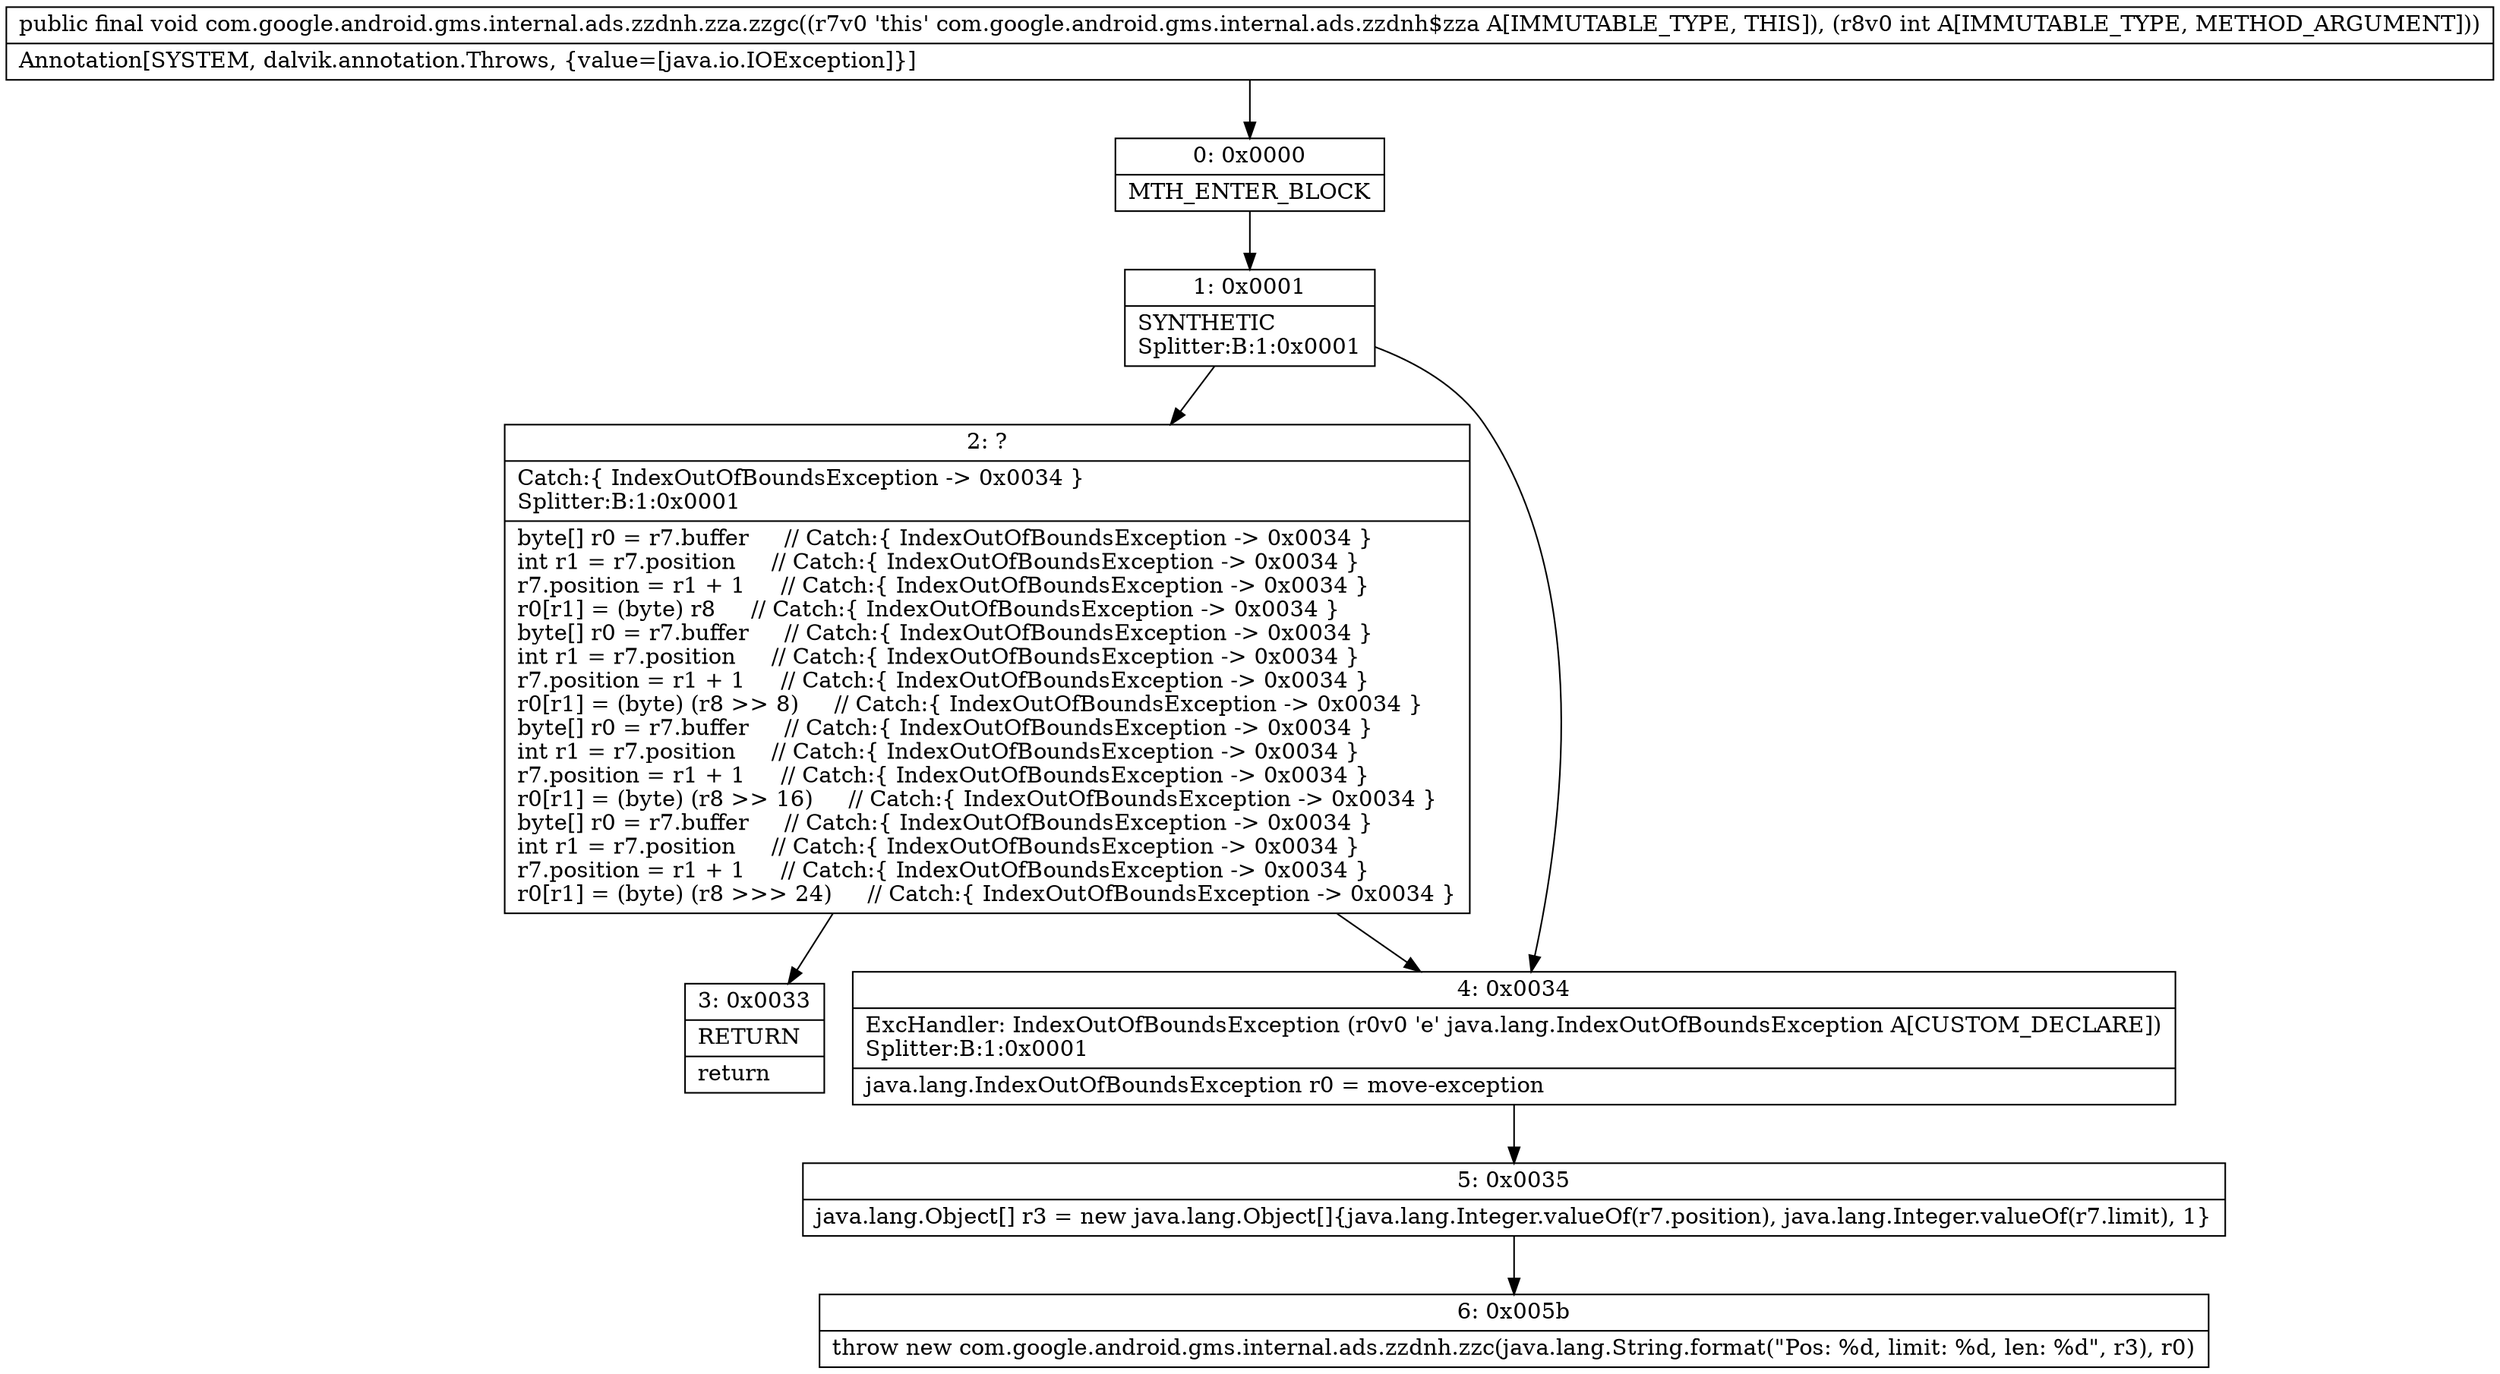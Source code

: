 digraph "CFG forcom.google.android.gms.internal.ads.zzdnh.zza.zzgc(I)V" {
Node_0 [shape=record,label="{0\:\ 0x0000|MTH_ENTER_BLOCK\l}"];
Node_1 [shape=record,label="{1\:\ 0x0001|SYNTHETIC\lSplitter:B:1:0x0001\l}"];
Node_2 [shape=record,label="{2\:\ ?|Catch:\{ IndexOutOfBoundsException \-\> 0x0034 \}\lSplitter:B:1:0x0001\l|byte[] r0 = r7.buffer     \/\/ Catch:\{ IndexOutOfBoundsException \-\> 0x0034 \}\lint r1 = r7.position     \/\/ Catch:\{ IndexOutOfBoundsException \-\> 0x0034 \}\lr7.position = r1 + 1     \/\/ Catch:\{ IndexOutOfBoundsException \-\> 0x0034 \}\lr0[r1] = (byte) r8     \/\/ Catch:\{ IndexOutOfBoundsException \-\> 0x0034 \}\lbyte[] r0 = r7.buffer     \/\/ Catch:\{ IndexOutOfBoundsException \-\> 0x0034 \}\lint r1 = r7.position     \/\/ Catch:\{ IndexOutOfBoundsException \-\> 0x0034 \}\lr7.position = r1 + 1     \/\/ Catch:\{ IndexOutOfBoundsException \-\> 0x0034 \}\lr0[r1] = (byte) (r8 \>\> 8)     \/\/ Catch:\{ IndexOutOfBoundsException \-\> 0x0034 \}\lbyte[] r0 = r7.buffer     \/\/ Catch:\{ IndexOutOfBoundsException \-\> 0x0034 \}\lint r1 = r7.position     \/\/ Catch:\{ IndexOutOfBoundsException \-\> 0x0034 \}\lr7.position = r1 + 1     \/\/ Catch:\{ IndexOutOfBoundsException \-\> 0x0034 \}\lr0[r1] = (byte) (r8 \>\> 16)     \/\/ Catch:\{ IndexOutOfBoundsException \-\> 0x0034 \}\lbyte[] r0 = r7.buffer     \/\/ Catch:\{ IndexOutOfBoundsException \-\> 0x0034 \}\lint r1 = r7.position     \/\/ Catch:\{ IndexOutOfBoundsException \-\> 0x0034 \}\lr7.position = r1 + 1     \/\/ Catch:\{ IndexOutOfBoundsException \-\> 0x0034 \}\lr0[r1] = (byte) (r8 \>\>\> 24)     \/\/ Catch:\{ IndexOutOfBoundsException \-\> 0x0034 \}\l}"];
Node_3 [shape=record,label="{3\:\ 0x0033|RETURN\l|return\l}"];
Node_4 [shape=record,label="{4\:\ 0x0034|ExcHandler: IndexOutOfBoundsException (r0v0 'e' java.lang.IndexOutOfBoundsException A[CUSTOM_DECLARE])\lSplitter:B:1:0x0001\l|java.lang.IndexOutOfBoundsException r0 = move\-exception\l}"];
Node_5 [shape=record,label="{5\:\ 0x0035|java.lang.Object[] r3 = new java.lang.Object[]\{java.lang.Integer.valueOf(r7.position), java.lang.Integer.valueOf(r7.limit), 1\}\l}"];
Node_6 [shape=record,label="{6\:\ 0x005b|throw new com.google.android.gms.internal.ads.zzdnh.zzc(java.lang.String.format(\"Pos: %d, limit: %d, len: %d\", r3), r0)\l}"];
MethodNode[shape=record,label="{public final void com.google.android.gms.internal.ads.zzdnh.zza.zzgc((r7v0 'this' com.google.android.gms.internal.ads.zzdnh$zza A[IMMUTABLE_TYPE, THIS]), (r8v0 int A[IMMUTABLE_TYPE, METHOD_ARGUMENT]))  | Annotation[SYSTEM, dalvik.annotation.Throws, \{value=[java.io.IOException]\}]\l}"];
MethodNode -> Node_0;
Node_0 -> Node_1;
Node_1 -> Node_2;
Node_1 -> Node_4;
Node_2 -> Node_3;
Node_2 -> Node_4;
Node_4 -> Node_5;
Node_5 -> Node_6;
}

